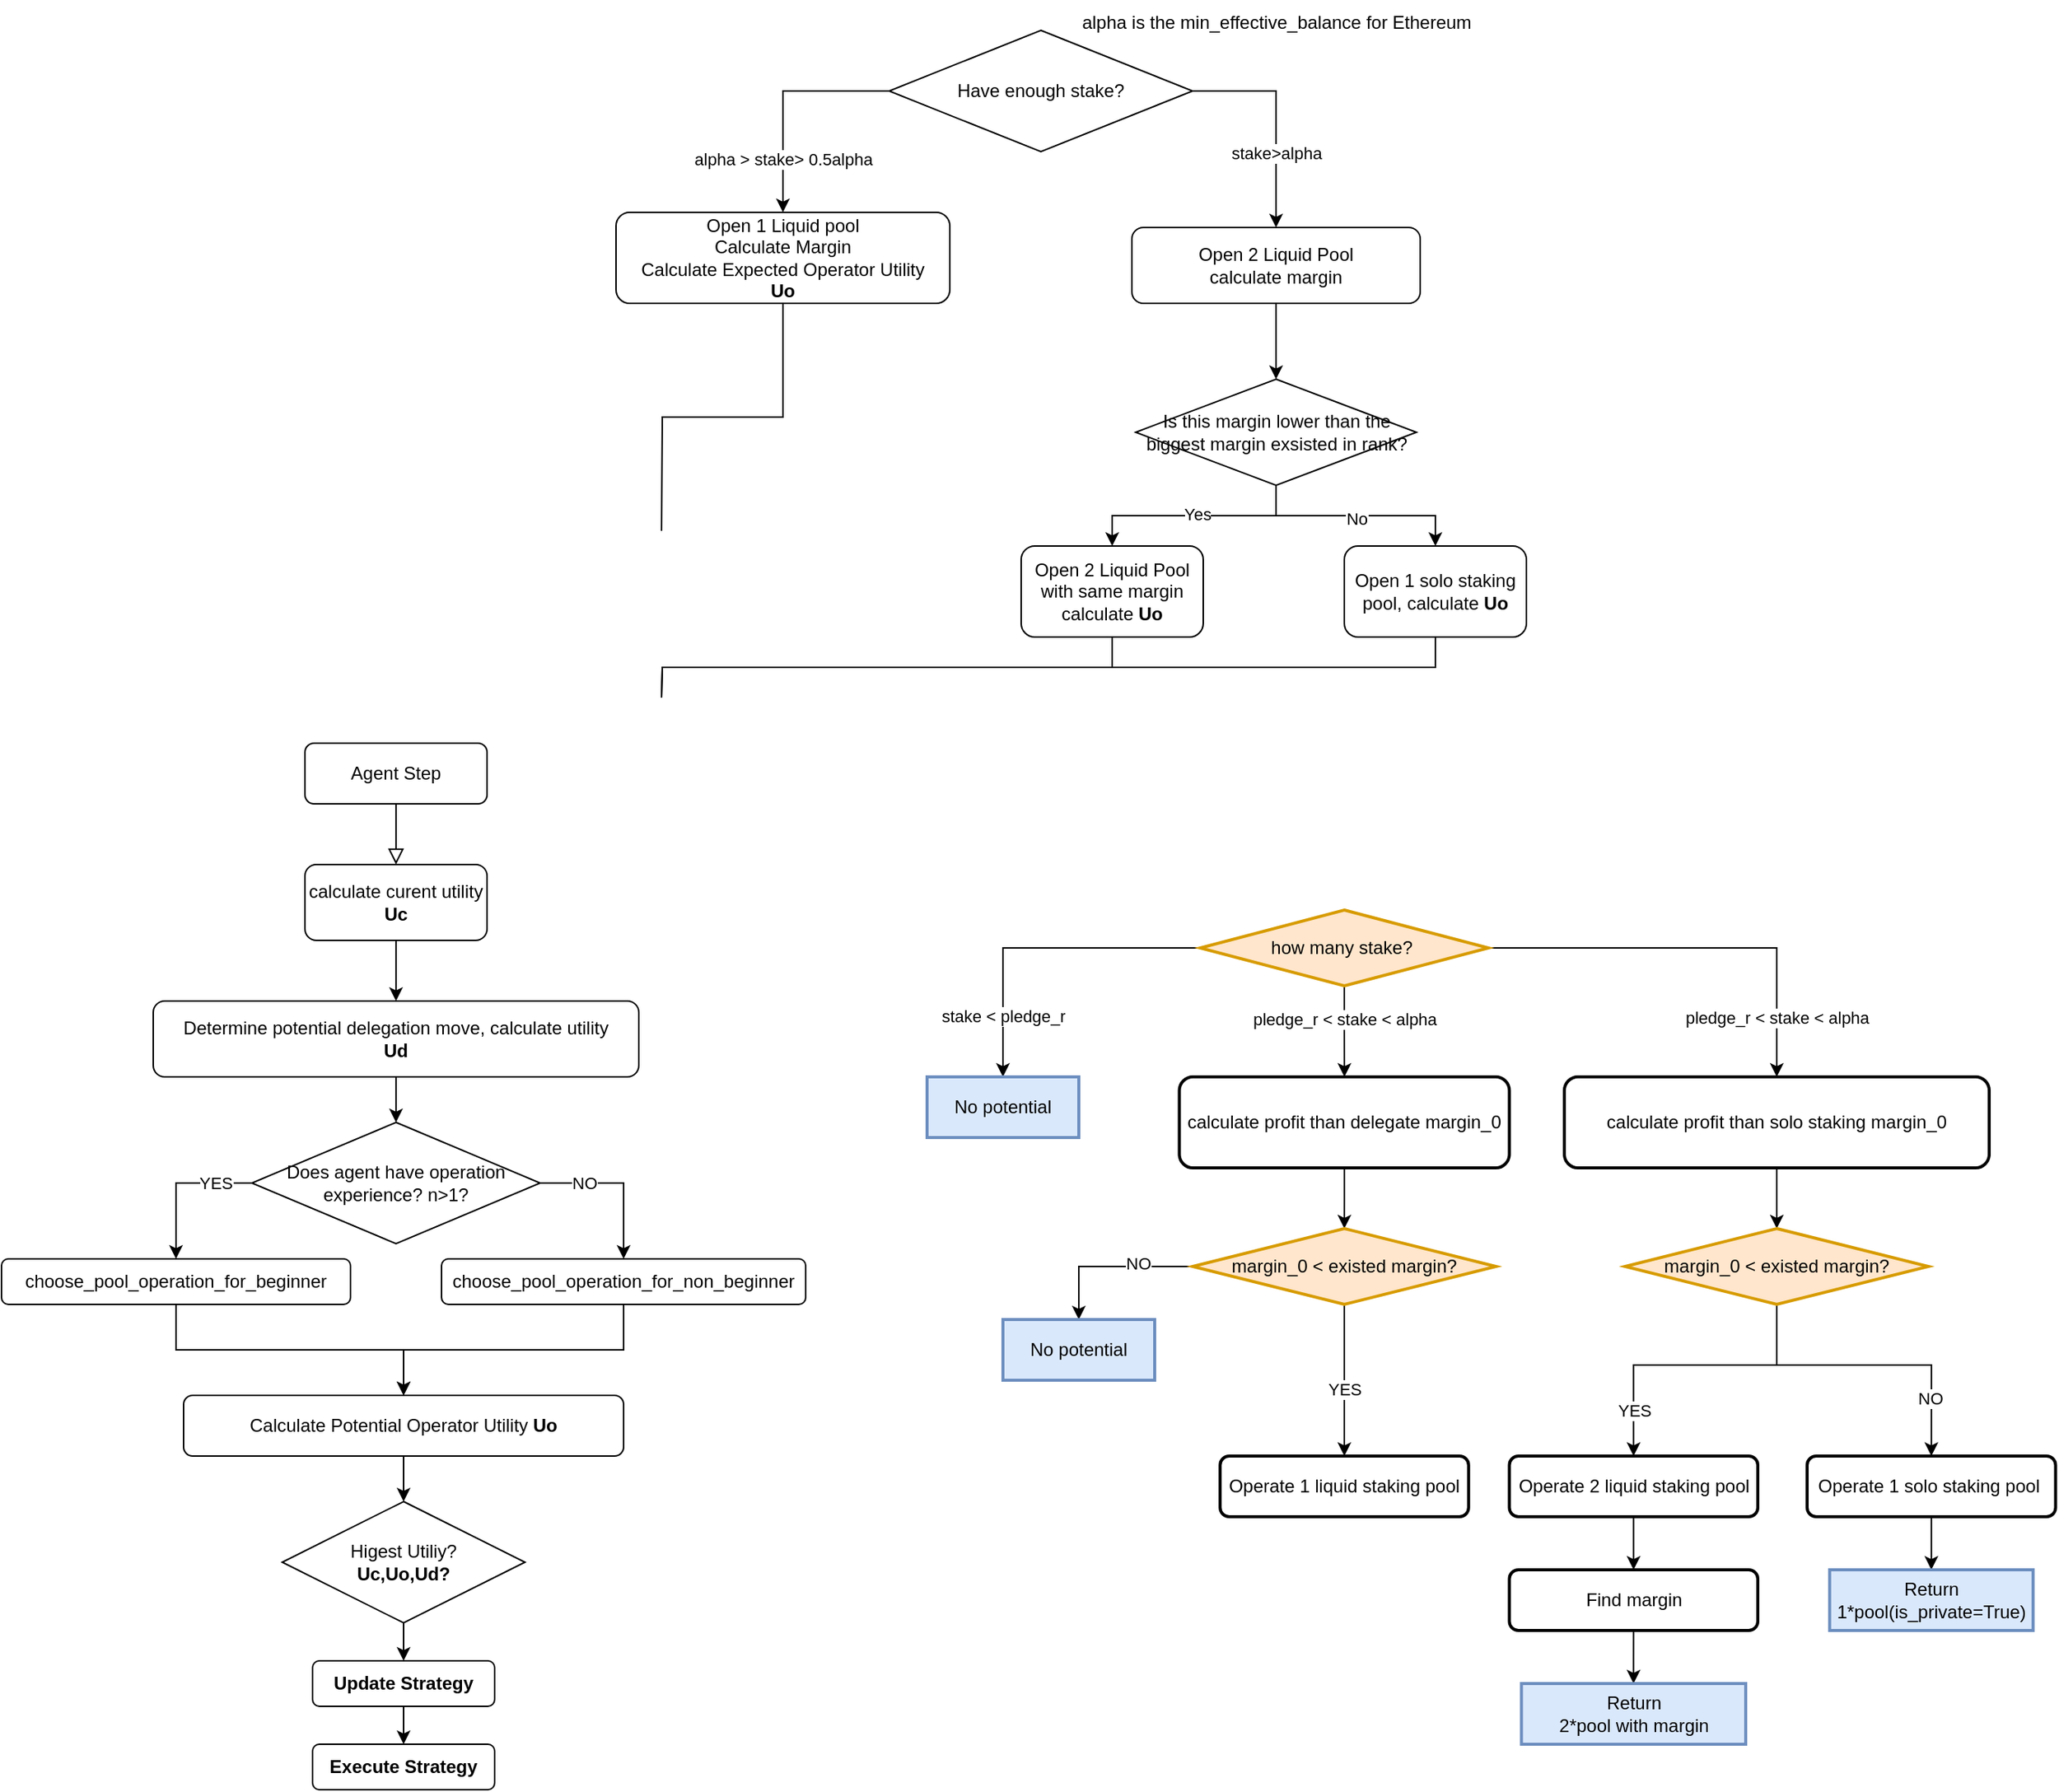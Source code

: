 <mxfile version="21.6.8" type="github">
  <diagram id="C5RBs43oDa-KdzZeNtuy" name="Page-1">
    <mxGraphModel dx="1306" dy="786" grid="1" gridSize="10" guides="1" tooltips="1" connect="1" arrows="1" fold="1" page="1" pageScale="1" pageWidth="3300" pageHeight="2339" math="0" shadow="0">
      <root>
        <mxCell id="WIyWlLk6GJQsqaUBKTNV-0" />
        <mxCell id="WIyWlLk6GJQsqaUBKTNV-1" parent="WIyWlLk6GJQsqaUBKTNV-0" />
        <mxCell id="WIyWlLk6GJQsqaUBKTNV-2" value="" style="rounded=0;html=1;jettySize=auto;orthogonalLoop=1;fontSize=11;endArrow=block;endFill=0;endSize=8;strokeWidth=1;shadow=0;labelBackgroundColor=none;edgeStyle=orthogonalEdgeStyle;entryX=0.5;entryY=0;entryDx=0;entryDy=0;" parent="WIyWlLk6GJQsqaUBKTNV-1" source="WIyWlLk6GJQsqaUBKTNV-3" target="a9UgPh2QfmWiCxSZH3iU-0" edge="1">
          <mxGeometry relative="1" as="geometry" />
        </mxCell>
        <mxCell id="WIyWlLk6GJQsqaUBKTNV-3" value="Agent Step" style="rounded=1;whiteSpace=wrap;html=1;fontSize=12;glass=0;strokeWidth=1;shadow=0;" parent="WIyWlLk6GJQsqaUBKTNV-1" vertex="1">
          <mxGeometry x="580" y="550" width="120" height="40" as="geometry" />
        </mxCell>
        <mxCell id="a9UgPh2QfmWiCxSZH3iU-2" style="edgeStyle=orthogonalEdgeStyle;rounded=0;orthogonalLoop=1;jettySize=auto;html=1;exitX=0.5;exitY=1;exitDx=0;exitDy=0;entryX=0.5;entryY=0;entryDx=0;entryDy=0;" parent="WIyWlLk6GJQsqaUBKTNV-1" source="a9UgPh2QfmWiCxSZH3iU-0" target="a9UgPh2QfmWiCxSZH3iU-1" edge="1">
          <mxGeometry relative="1" as="geometry" />
        </mxCell>
        <mxCell id="a9UgPh2QfmWiCxSZH3iU-0" value="calculate curent utility&lt;br&gt;&lt;b&gt;Uc&lt;/b&gt;" style="rounded=1;whiteSpace=wrap;html=1;" parent="WIyWlLk6GJQsqaUBKTNV-1" vertex="1">
          <mxGeometry x="580" y="630" width="120" height="50" as="geometry" />
        </mxCell>
        <mxCell id="a9UgPh2QfmWiCxSZH3iU-33" value="" style="edgeStyle=orthogonalEdgeStyle;rounded=0;orthogonalLoop=1;jettySize=auto;html=1;" parent="WIyWlLk6GJQsqaUBKTNV-1" source="a9UgPh2QfmWiCxSZH3iU-1" target="a9UgPh2QfmWiCxSZH3iU-4" edge="1">
          <mxGeometry relative="1" as="geometry" />
        </mxCell>
        <mxCell id="a9UgPh2QfmWiCxSZH3iU-1" value="Determine potential delegation move, calculate utility&lt;br&gt;&lt;b&gt;Ud&lt;/b&gt;" style="rounded=1;whiteSpace=wrap;html=1;" parent="WIyWlLk6GJQsqaUBKTNV-1" vertex="1">
          <mxGeometry x="480" y="720" width="320" height="50" as="geometry" />
        </mxCell>
        <mxCell id="UEYxBKMdJsBArP-yisD0-56" style="edgeStyle=orthogonalEdgeStyle;rounded=0;orthogonalLoop=1;jettySize=auto;html=1;exitX=0;exitY=0.5;exitDx=0;exitDy=0;entryX=0.5;entryY=0;entryDx=0;entryDy=0;" edge="1" parent="WIyWlLk6GJQsqaUBKTNV-1" source="a9UgPh2QfmWiCxSZH3iU-4" target="UEYxBKMdJsBArP-yisD0-52">
          <mxGeometry relative="1" as="geometry" />
        </mxCell>
        <mxCell id="UEYxBKMdJsBArP-yisD0-57" value="YES" style="edgeLabel;html=1;align=center;verticalAlign=middle;resizable=0;points=[];" vertex="1" connectable="0" parent="UEYxBKMdJsBArP-yisD0-56">
          <mxGeometry x="-0.053" y="-1" relative="1" as="geometry">
            <mxPoint x="23" y="1" as="offset" />
          </mxGeometry>
        </mxCell>
        <mxCell id="UEYxBKMdJsBArP-yisD0-59" style="edgeStyle=orthogonalEdgeStyle;rounded=0;orthogonalLoop=1;jettySize=auto;html=1;exitX=1;exitY=0.5;exitDx=0;exitDy=0;entryX=0.5;entryY=0;entryDx=0;entryDy=0;" edge="1" parent="WIyWlLk6GJQsqaUBKTNV-1" source="a9UgPh2QfmWiCxSZH3iU-4" target="UEYxBKMdJsBArP-yisD0-58">
          <mxGeometry relative="1" as="geometry" />
        </mxCell>
        <mxCell id="UEYxBKMdJsBArP-yisD0-60" value="NO" style="edgeLabel;html=1;align=center;verticalAlign=middle;resizable=0;points=[];" vertex="1" connectable="0" parent="UEYxBKMdJsBArP-yisD0-59">
          <mxGeometry x="-0.611" y="3" relative="1" as="geometry">
            <mxPoint x="8" y="3" as="offset" />
          </mxGeometry>
        </mxCell>
        <mxCell id="a9UgPh2QfmWiCxSZH3iU-4" value="Does agent have operation &lt;br&gt;experience? n&amp;gt;1?" style="rhombus;whiteSpace=wrap;html=1;" parent="WIyWlLk6GJQsqaUBKTNV-1" vertex="1">
          <mxGeometry x="545" y="800" width="190" height="80" as="geometry" />
        </mxCell>
        <mxCell id="a9UgPh2QfmWiCxSZH3iU-11" style="edgeStyle=orthogonalEdgeStyle;rounded=0;orthogonalLoop=1;jettySize=auto;html=1;entryX=0.5;entryY=0;entryDx=0;entryDy=0;" parent="WIyWlLk6GJQsqaUBKTNV-1" source="a9UgPh2QfmWiCxSZH3iU-5" target="a9UgPh2QfmWiCxSZH3iU-10" edge="1">
          <mxGeometry relative="1" as="geometry">
            <Array as="points">
              <mxPoint x="895" y="120" />
              <mxPoint x="895" y="200" />
            </Array>
          </mxGeometry>
        </mxCell>
        <mxCell id="a9UgPh2QfmWiCxSZH3iU-13" value="alpha &amp;gt; stake&amp;gt; 0.5alpha" style="edgeLabel;html=1;align=center;verticalAlign=middle;resizable=0;points=[];" parent="a9UgPh2QfmWiCxSZH3iU-11" vertex="1" connectable="0">
          <mxGeometry x="0.026" y="1" relative="1" as="geometry">
            <mxPoint x="-1" y="38" as="offset" />
          </mxGeometry>
        </mxCell>
        <mxCell id="a9UgPh2QfmWiCxSZH3iU-15" style="edgeStyle=orthogonalEdgeStyle;rounded=0;orthogonalLoop=1;jettySize=auto;html=1;exitX=1;exitY=0.5;exitDx=0;exitDy=0;" parent="WIyWlLk6GJQsqaUBKTNV-1" source="a9UgPh2QfmWiCxSZH3iU-5" target="a9UgPh2QfmWiCxSZH3iU-6" edge="1">
          <mxGeometry relative="1" as="geometry" />
        </mxCell>
        <mxCell id="a9UgPh2QfmWiCxSZH3iU-16" value="stake&amp;gt;alpha" style="edgeLabel;html=1;align=center;verticalAlign=middle;resizable=0;points=[];" parent="a9UgPh2QfmWiCxSZH3iU-15" vertex="1" connectable="0">
          <mxGeometry x="0.453" relative="1" as="geometry">
            <mxPoint y="-10" as="offset" />
          </mxGeometry>
        </mxCell>
        <mxCell id="a9UgPh2QfmWiCxSZH3iU-5" value="Have enough stake?" style="rhombus;whiteSpace=wrap;html=1;" parent="WIyWlLk6GJQsqaUBKTNV-1" vertex="1">
          <mxGeometry x="965" y="80" width="200" height="80" as="geometry" />
        </mxCell>
        <mxCell id="a9UgPh2QfmWiCxSZH3iU-25" value="" style="edgeStyle=orthogonalEdgeStyle;rounded=0;orthogonalLoop=1;jettySize=auto;html=1;" parent="WIyWlLk6GJQsqaUBKTNV-1" source="a9UgPh2QfmWiCxSZH3iU-6" target="a9UgPh2QfmWiCxSZH3iU-23" edge="1">
          <mxGeometry relative="1" as="geometry" />
        </mxCell>
        <mxCell id="a9UgPh2QfmWiCxSZH3iU-6" value="Open 2 Liquid Pool&lt;br&gt;calculate margin" style="rounded=1;whiteSpace=wrap;html=1;" parent="WIyWlLk6GJQsqaUBKTNV-1" vertex="1">
          <mxGeometry x="1125" y="210" width="190" height="50" as="geometry" />
        </mxCell>
        <mxCell id="a9UgPh2QfmWiCxSZH3iU-59" style="edgeStyle=orthogonalEdgeStyle;rounded=0;orthogonalLoop=1;jettySize=auto;html=1;exitX=0.5;exitY=1;exitDx=0;exitDy=0;endArrow=none;endFill=0;" parent="WIyWlLk6GJQsqaUBKTNV-1" source="a9UgPh2QfmWiCxSZH3iU-10" edge="1">
          <mxGeometry relative="1" as="geometry">
            <mxPoint x="815" y="410" as="targetPoint" />
          </mxGeometry>
        </mxCell>
        <mxCell id="a9UgPh2QfmWiCxSZH3iU-10" value="&lt;font style=&quot;font-size: 12px;&quot;&gt;&lt;font style=&quot;font-size: 12px;&quot;&gt;Open 1 Liquid pool&lt;br&gt;Calculate Margin&lt;br&gt;Calculate Expected Operator Utility &lt;br&gt;&lt;/font&gt;&lt;b&gt;Uo&lt;/b&gt;&lt;/font&gt;" style="rounded=1;whiteSpace=wrap;html=1;" parent="WIyWlLk6GJQsqaUBKTNV-1" vertex="1">
          <mxGeometry x="785" y="200" width="220" height="60" as="geometry" />
        </mxCell>
        <mxCell id="a9UgPh2QfmWiCxSZH3iU-28" value="" style="edgeStyle=orthogonalEdgeStyle;rounded=0;orthogonalLoop=1;jettySize=auto;html=1;" parent="WIyWlLk6GJQsqaUBKTNV-1" source="a9UgPh2QfmWiCxSZH3iU-23" target="a9UgPh2QfmWiCxSZH3iU-27" edge="1">
          <mxGeometry relative="1" as="geometry" />
        </mxCell>
        <mxCell id="a9UgPh2QfmWiCxSZH3iU-30" value="No" style="edgeLabel;html=1;align=center;verticalAlign=middle;resizable=0;points=[];" parent="a9UgPh2QfmWiCxSZH3iU-28" vertex="1" connectable="0">
          <mxGeometry x="0.001" y="-2" relative="1" as="geometry">
            <mxPoint as="offset" />
          </mxGeometry>
        </mxCell>
        <mxCell id="a9UgPh2QfmWiCxSZH3iU-29" style="edgeStyle=orthogonalEdgeStyle;rounded=0;orthogonalLoop=1;jettySize=auto;html=1;exitX=0.5;exitY=1;exitDx=0;exitDy=0;entryX=0.5;entryY=0;entryDx=0;entryDy=0;" parent="WIyWlLk6GJQsqaUBKTNV-1" source="a9UgPh2QfmWiCxSZH3iU-23" target="a9UgPh2QfmWiCxSZH3iU-26" edge="1">
          <mxGeometry relative="1" as="geometry" />
        </mxCell>
        <mxCell id="a9UgPh2QfmWiCxSZH3iU-31" value="Yes" style="edgeLabel;html=1;align=center;verticalAlign=middle;resizable=0;points=[];" parent="a9UgPh2QfmWiCxSZH3iU-29" vertex="1" connectable="0">
          <mxGeometry x="-0.018" y="-1" relative="1" as="geometry">
            <mxPoint as="offset" />
          </mxGeometry>
        </mxCell>
        <mxCell id="a9UgPh2QfmWiCxSZH3iU-23" value="Is this margin lower than the biggest margin exsisted in rank?" style="rhombus;whiteSpace=wrap;html=1;" parent="WIyWlLk6GJQsqaUBKTNV-1" vertex="1">
          <mxGeometry x="1127.5" y="310" width="185" height="70" as="geometry" />
        </mxCell>
        <mxCell id="a9UgPh2QfmWiCxSZH3iU-55" style="edgeStyle=orthogonalEdgeStyle;rounded=0;orthogonalLoop=1;jettySize=auto;html=1;exitX=0.5;exitY=1;exitDx=0;exitDy=0;horizontal=1;startArrow=none;startFill=0;endArrow=none;endFill=0;" parent="WIyWlLk6GJQsqaUBKTNV-1" source="a9UgPh2QfmWiCxSZH3iU-26" edge="1">
          <mxGeometry relative="1" as="geometry">
            <mxPoint x="815" y="520" as="targetPoint" />
          </mxGeometry>
        </mxCell>
        <mxCell id="a9UgPh2QfmWiCxSZH3iU-26" value="Open 2 Liquid Pool with same margin&lt;br&gt;calculate &lt;b&gt;Uo&lt;/b&gt;" style="rounded=1;whiteSpace=wrap;html=1;" parent="WIyWlLk6GJQsqaUBKTNV-1" vertex="1">
          <mxGeometry x="1052" y="420" width="120" height="60" as="geometry" />
        </mxCell>
        <mxCell id="a9UgPh2QfmWiCxSZH3iU-57" style="edgeStyle=orthogonalEdgeStyle;rounded=0;orthogonalLoop=1;jettySize=auto;html=1;exitX=0.5;exitY=1;exitDx=0;exitDy=0;endArrow=none;endFill=0;" parent="WIyWlLk6GJQsqaUBKTNV-1" source="a9UgPh2QfmWiCxSZH3iU-27" edge="1">
          <mxGeometry relative="1" as="geometry">
            <mxPoint x="815" y="520" as="targetPoint" />
          </mxGeometry>
        </mxCell>
        <mxCell id="a9UgPh2QfmWiCxSZH3iU-27" value="Open 1 solo staking pool, calculate &lt;b&gt;Uo&lt;/b&gt;" style="rounded=1;whiteSpace=wrap;html=1;" parent="WIyWlLk6GJQsqaUBKTNV-1" vertex="1">
          <mxGeometry x="1265" y="420" width="120" height="60" as="geometry" />
        </mxCell>
        <mxCell id="a9UgPh2QfmWiCxSZH3iU-38" style="edgeStyle=orthogonalEdgeStyle;rounded=0;orthogonalLoop=1;jettySize=auto;html=1;entryX=0.5;entryY=0;entryDx=0;entryDy=0;" parent="WIyWlLk6GJQsqaUBKTNV-1" edge="1">
          <mxGeometry relative="1" as="geometry">
            <mxPoint x="640" y="920" as="sourcePoint" />
            <mxPoint x="640" y="920" as="targetPoint" />
          </mxGeometry>
        </mxCell>
        <mxCell id="UEYxBKMdJsBArP-yisD0-64" style="edgeStyle=orthogonalEdgeStyle;rounded=0;orthogonalLoop=1;jettySize=auto;html=1;exitX=0.5;exitY=1;exitDx=0;exitDy=0;entryX=0.5;entryY=0;entryDx=0;entryDy=0;" edge="1" parent="WIyWlLk6GJQsqaUBKTNV-1" source="a9UgPh2QfmWiCxSZH3iU-46" target="a9UgPh2QfmWiCxSZH3iU-52">
          <mxGeometry relative="1" as="geometry" />
        </mxCell>
        <mxCell id="a9UgPh2QfmWiCxSZH3iU-46" value="Calculate Potential Operator Utility &lt;b&gt;Uo&lt;/b&gt;" style="rounded=1;whiteSpace=wrap;html=1;" parent="WIyWlLk6GJQsqaUBKTNV-1" vertex="1">
          <mxGeometry x="500" y="980" width="290" height="40" as="geometry" />
        </mxCell>
        <mxCell id="UEYxBKMdJsBArP-yisD0-65" style="edgeStyle=orthogonalEdgeStyle;rounded=0;orthogonalLoop=1;jettySize=auto;html=1;exitX=0.5;exitY=1;exitDx=0;exitDy=0;" edge="1" parent="WIyWlLk6GJQsqaUBKTNV-1" source="a9UgPh2QfmWiCxSZH3iU-52" target="a9UgPh2QfmWiCxSZH3iU-62">
          <mxGeometry relative="1" as="geometry" />
        </mxCell>
        <mxCell id="a9UgPh2QfmWiCxSZH3iU-52" value="Higest Utiliy?&lt;br&gt;&lt;b&gt;Uc,Uo,Ud?&lt;/b&gt;" style="rhombus;whiteSpace=wrap;html=1;" parent="WIyWlLk6GJQsqaUBKTNV-1" vertex="1">
          <mxGeometry x="565" y="1050" width="160" height="80" as="geometry" />
        </mxCell>
        <mxCell id="a9UgPh2QfmWiCxSZH3iU-60" value="alpha is the min_effective_balance for Ethereum" style="text;html=1;align=center;verticalAlign=middle;resizable=0;points=[];autosize=1;strokeColor=none;fillColor=none;" parent="WIyWlLk6GJQsqaUBKTNV-1" vertex="1">
          <mxGeometry x="1080" y="60" width="280" height="30" as="geometry" />
        </mxCell>
        <mxCell id="UEYxBKMdJsBArP-yisD0-67" style="edgeStyle=orthogonalEdgeStyle;rounded=0;orthogonalLoop=1;jettySize=auto;html=1;exitX=0.5;exitY=1;exitDx=0;exitDy=0;" edge="1" parent="WIyWlLk6GJQsqaUBKTNV-1" source="a9UgPh2QfmWiCxSZH3iU-62" target="UEYxBKMdJsBArP-yisD0-66">
          <mxGeometry relative="1" as="geometry" />
        </mxCell>
        <mxCell id="a9UgPh2QfmWiCxSZH3iU-62" value="&lt;b&gt;Update Strategy&lt;/b&gt;" style="rounded=1;whiteSpace=wrap;html=1;" parent="WIyWlLk6GJQsqaUBKTNV-1" vertex="1">
          <mxGeometry x="585" y="1155" width="120" height="30" as="geometry" />
        </mxCell>
        <mxCell id="UEYxBKMdJsBArP-yisD0-3" value="" style="edgeStyle=orthogonalEdgeStyle;rounded=0;orthogonalLoop=1;jettySize=auto;html=1;" edge="1" parent="WIyWlLk6GJQsqaUBKTNV-1" source="UEYxBKMdJsBArP-yisD0-1" target="UEYxBKMdJsBArP-yisD0-2">
          <mxGeometry relative="1" as="geometry" />
        </mxCell>
        <mxCell id="UEYxBKMdJsBArP-yisD0-6" value="stake &amp;lt; pledge_r" style="edgeLabel;html=1;align=center;verticalAlign=middle;resizable=0;points=[];" vertex="1" connectable="0" parent="UEYxBKMdJsBArP-yisD0-3">
          <mxGeometry x="0.623" relative="1" as="geometry">
            <mxPoint as="offset" />
          </mxGeometry>
        </mxCell>
        <mxCell id="UEYxBKMdJsBArP-yisD0-7" style="edgeStyle=orthogonalEdgeStyle;rounded=0;orthogonalLoop=1;jettySize=auto;html=1;exitX=0.5;exitY=1;exitDx=0;exitDy=0;exitPerimeter=0;" edge="1" parent="WIyWlLk6GJQsqaUBKTNV-1" source="UEYxBKMdJsBArP-yisD0-1" target="UEYxBKMdJsBArP-yisD0-4">
          <mxGeometry relative="1" as="geometry" />
        </mxCell>
        <mxCell id="UEYxBKMdJsBArP-yisD0-8" value="pledge_r &amp;lt; stake &amp;lt; alpha" style="edgeLabel;html=1;align=center;verticalAlign=middle;resizable=0;points=[];" vertex="1" connectable="0" parent="UEYxBKMdJsBArP-yisD0-7">
          <mxGeometry x="-0.286" relative="1" as="geometry">
            <mxPoint as="offset" />
          </mxGeometry>
        </mxCell>
        <mxCell id="UEYxBKMdJsBArP-yisD0-9" style="edgeStyle=orthogonalEdgeStyle;rounded=0;orthogonalLoop=1;jettySize=auto;html=1;exitX=1;exitY=0.5;exitDx=0;exitDy=0;exitPerimeter=0;entryX=0.5;entryY=0;entryDx=0;entryDy=0;" edge="1" parent="WIyWlLk6GJQsqaUBKTNV-1" source="UEYxBKMdJsBArP-yisD0-1" target="UEYxBKMdJsBArP-yisD0-5">
          <mxGeometry relative="1" as="geometry" />
        </mxCell>
        <mxCell id="UEYxBKMdJsBArP-yisD0-10" value="pledge_r &amp;lt; stake &amp;lt; alpha" style="edgeLabel;html=1;align=center;verticalAlign=middle;resizable=0;points=[];" vertex="1" connectable="0" parent="UEYxBKMdJsBArP-yisD0-9">
          <mxGeometry x="0.538" y="-3" relative="1" as="geometry">
            <mxPoint x="3" y="24" as="offset" />
          </mxGeometry>
        </mxCell>
        <mxCell id="UEYxBKMdJsBArP-yisD0-1" value="how many stake?&amp;nbsp;" style="strokeWidth=2;html=1;shape=mxgraph.flowchart.decision;whiteSpace=wrap;fillColor=#ffe6cc;strokeColor=#d79b00;" vertex="1" parent="WIyWlLk6GJQsqaUBKTNV-1">
          <mxGeometry x="1170" y="660" width="190" height="50" as="geometry" />
        </mxCell>
        <mxCell id="UEYxBKMdJsBArP-yisD0-2" value="No potential" style="whiteSpace=wrap;html=1;strokeWidth=2;fillColor=#dae8fc;strokeColor=#6c8ebf;" vertex="1" parent="WIyWlLk6GJQsqaUBKTNV-1">
          <mxGeometry x="990" y="770" width="100" height="40" as="geometry" />
        </mxCell>
        <mxCell id="UEYxBKMdJsBArP-yisD0-15" style="edgeStyle=orthogonalEdgeStyle;rounded=0;orthogonalLoop=1;jettySize=auto;html=1;" edge="1" parent="WIyWlLk6GJQsqaUBKTNV-1" source="UEYxBKMdJsBArP-yisD0-4" target="UEYxBKMdJsBArP-yisD0-12">
          <mxGeometry relative="1" as="geometry" />
        </mxCell>
        <mxCell id="UEYxBKMdJsBArP-yisD0-4" value="calculate profit than delegate margin_0" style="whiteSpace=wrap;html=1;strokeWidth=2;rounded=1;" vertex="1" parent="WIyWlLk6GJQsqaUBKTNV-1">
          <mxGeometry x="1156.25" y="770" width="217.5" height="60" as="geometry" />
        </mxCell>
        <mxCell id="UEYxBKMdJsBArP-yisD0-16" style="edgeStyle=orthogonalEdgeStyle;rounded=0;orthogonalLoop=1;jettySize=auto;html=1;entryX=0.5;entryY=0;entryDx=0;entryDy=0;entryPerimeter=0;" edge="1" parent="WIyWlLk6GJQsqaUBKTNV-1" source="UEYxBKMdJsBArP-yisD0-5" target="UEYxBKMdJsBArP-yisD0-14">
          <mxGeometry relative="1" as="geometry" />
        </mxCell>
        <mxCell id="UEYxBKMdJsBArP-yisD0-5" value="calculate profit than solo staking margin_0" style="whiteSpace=wrap;html=1;strokeWidth=2;rounded=1;" vertex="1" parent="WIyWlLk6GJQsqaUBKTNV-1">
          <mxGeometry x="1410" y="770" width="280" height="60" as="geometry" />
        </mxCell>
        <mxCell id="UEYxBKMdJsBArP-yisD0-19" style="edgeStyle=orthogonalEdgeStyle;rounded=0;orthogonalLoop=1;jettySize=auto;html=1;" edge="1" parent="WIyWlLk6GJQsqaUBKTNV-1" source="UEYxBKMdJsBArP-yisD0-12" target="UEYxBKMdJsBArP-yisD0-18">
          <mxGeometry relative="1" as="geometry" />
        </mxCell>
        <mxCell id="UEYxBKMdJsBArP-yisD0-21" value="NO" style="edgeLabel;html=1;align=center;verticalAlign=middle;resizable=0;points=[];" vertex="1" connectable="0" parent="UEYxBKMdJsBArP-yisD0-19">
          <mxGeometry x="-0.341" y="-2" relative="1" as="geometry">
            <mxPoint as="offset" />
          </mxGeometry>
        </mxCell>
        <mxCell id="UEYxBKMdJsBArP-yisD0-20" style="edgeStyle=orthogonalEdgeStyle;rounded=0;orthogonalLoop=1;jettySize=auto;html=1;" edge="1" parent="WIyWlLk6GJQsqaUBKTNV-1" source="UEYxBKMdJsBArP-yisD0-12" target="UEYxBKMdJsBArP-yisD0-17">
          <mxGeometry relative="1" as="geometry" />
        </mxCell>
        <mxCell id="UEYxBKMdJsBArP-yisD0-22" value="YES" style="edgeLabel;html=1;align=center;verticalAlign=middle;resizable=0;points=[];" vertex="1" connectable="0" parent="UEYxBKMdJsBArP-yisD0-20">
          <mxGeometry x="0.197" y="3" relative="1" as="geometry">
            <mxPoint x="-3" y="-4" as="offset" />
          </mxGeometry>
        </mxCell>
        <mxCell id="UEYxBKMdJsBArP-yisD0-12" value="margin_0 &amp;lt; existed margin?" style="strokeWidth=2;html=1;shape=mxgraph.flowchart.decision;whiteSpace=wrap;fillColor=#ffe6cc;strokeColor=#d79b00;" vertex="1" parent="WIyWlLk6GJQsqaUBKTNV-1">
          <mxGeometry x="1165" y="870" width="200" height="50" as="geometry" />
        </mxCell>
        <mxCell id="UEYxBKMdJsBArP-yisD0-24" style="edgeStyle=orthogonalEdgeStyle;rounded=0;orthogonalLoop=1;jettySize=auto;html=1;entryX=0.5;entryY=0;entryDx=0;entryDy=0;" edge="1" parent="WIyWlLk6GJQsqaUBKTNV-1" source="UEYxBKMdJsBArP-yisD0-14" target="UEYxBKMdJsBArP-yisD0-23">
          <mxGeometry relative="1" as="geometry">
            <Array as="points">
              <mxPoint x="1550" y="960" />
              <mxPoint x="1456" y="960" />
            </Array>
          </mxGeometry>
        </mxCell>
        <mxCell id="UEYxBKMdJsBArP-yisD0-25" value="YES" style="edgeLabel;html=1;align=center;verticalAlign=middle;resizable=0;points=[];" vertex="1" connectable="0" parent="UEYxBKMdJsBArP-yisD0-24">
          <mxGeometry x="-0.259" y="2" relative="1" as="geometry">
            <mxPoint x="-62" y="28" as="offset" />
          </mxGeometry>
        </mxCell>
        <mxCell id="UEYxBKMdJsBArP-yisD0-30" style="edgeStyle=orthogonalEdgeStyle;rounded=0;orthogonalLoop=1;jettySize=auto;html=1;exitX=0.5;exitY=1;exitDx=0;exitDy=0;exitPerimeter=0;entryX=0.5;entryY=0;entryDx=0;entryDy=0;" edge="1" parent="WIyWlLk6GJQsqaUBKTNV-1" source="UEYxBKMdJsBArP-yisD0-14" target="UEYxBKMdJsBArP-yisD0-27">
          <mxGeometry relative="1" as="geometry">
            <Array as="points">
              <mxPoint x="1550" y="960" />
              <mxPoint x="1652" y="960" />
            </Array>
          </mxGeometry>
        </mxCell>
        <mxCell id="UEYxBKMdJsBArP-yisD0-31" value="NO" style="edgeLabel;html=1;align=center;verticalAlign=middle;resizable=0;points=[];" vertex="1" connectable="0" parent="UEYxBKMdJsBArP-yisD0-30">
          <mxGeometry x="0.627" y="-1" relative="1" as="geometry">
            <mxPoint as="offset" />
          </mxGeometry>
        </mxCell>
        <mxCell id="UEYxBKMdJsBArP-yisD0-14" value="margin_0 &amp;lt; existed margin?" style="strokeWidth=2;html=1;shape=mxgraph.flowchart.decision;whiteSpace=wrap;fillColor=#ffe6cc;strokeColor=#d79b00;" vertex="1" parent="WIyWlLk6GJQsqaUBKTNV-1">
          <mxGeometry x="1450" y="870" width="200" height="50" as="geometry" />
        </mxCell>
        <mxCell id="UEYxBKMdJsBArP-yisD0-17" value="Operate 1 liquid staking pool" style="whiteSpace=wrap;html=1;strokeWidth=2;rounded=1;" vertex="1" parent="WIyWlLk6GJQsqaUBKTNV-1">
          <mxGeometry x="1183.13" y="1020" width="163.75" height="40" as="geometry" />
        </mxCell>
        <mxCell id="UEYxBKMdJsBArP-yisD0-18" value="No potential" style="whiteSpace=wrap;html=1;strokeWidth=2;rounded=0;fillColor=#dae8fc;strokeColor=#6c8ebf;" vertex="1" parent="WIyWlLk6GJQsqaUBKTNV-1">
          <mxGeometry x="1040" y="930" width="100" height="40" as="geometry" />
        </mxCell>
        <mxCell id="UEYxBKMdJsBArP-yisD0-37" style="edgeStyle=orthogonalEdgeStyle;rounded=0;orthogonalLoop=1;jettySize=auto;html=1;exitX=0.5;exitY=1;exitDx=0;exitDy=0;entryX=0.5;entryY=0;entryDx=0;entryDy=0;" edge="1" parent="WIyWlLk6GJQsqaUBKTNV-1" source="UEYxBKMdJsBArP-yisD0-23" target="UEYxBKMdJsBArP-yisD0-35">
          <mxGeometry relative="1" as="geometry" />
        </mxCell>
        <mxCell id="UEYxBKMdJsBArP-yisD0-23" value="Operate 2 liquid staking pool" style="whiteSpace=wrap;html=1;strokeWidth=2;rounded=1;" vertex="1" parent="WIyWlLk6GJQsqaUBKTNV-1">
          <mxGeometry x="1373.75" y="1020" width="163.75" height="40" as="geometry" />
        </mxCell>
        <mxCell id="UEYxBKMdJsBArP-yisD0-41" style="edgeStyle=orthogonalEdgeStyle;rounded=0;orthogonalLoop=1;jettySize=auto;html=1;exitX=0.5;exitY=1;exitDx=0;exitDy=0;entryX=0.5;entryY=0;entryDx=0;entryDy=0;" edge="1" parent="WIyWlLk6GJQsqaUBKTNV-1" source="UEYxBKMdJsBArP-yisD0-27" target="UEYxBKMdJsBArP-yisD0-40">
          <mxGeometry relative="1" as="geometry" />
        </mxCell>
        <mxCell id="UEYxBKMdJsBArP-yisD0-27" value="Operate 1 solo staking pool&amp;nbsp;" style="whiteSpace=wrap;html=1;strokeWidth=2;rounded=1;" vertex="1" parent="WIyWlLk6GJQsqaUBKTNV-1">
          <mxGeometry x="1570" y="1020" width="163.75" height="40" as="geometry" />
        </mxCell>
        <mxCell id="UEYxBKMdJsBArP-yisD0-42" style="edgeStyle=orthogonalEdgeStyle;rounded=0;orthogonalLoop=1;jettySize=auto;html=1;exitX=0.5;exitY=1;exitDx=0;exitDy=0;" edge="1" parent="WIyWlLk6GJQsqaUBKTNV-1" source="UEYxBKMdJsBArP-yisD0-35" target="UEYxBKMdJsBArP-yisD0-38">
          <mxGeometry relative="1" as="geometry" />
        </mxCell>
        <mxCell id="UEYxBKMdJsBArP-yisD0-35" value="Find margin" style="whiteSpace=wrap;html=1;strokeWidth=2;rounded=1;" vertex="1" parent="WIyWlLk6GJQsqaUBKTNV-1">
          <mxGeometry x="1373.75" y="1095" width="163.75" height="40" as="geometry" />
        </mxCell>
        <mxCell id="UEYxBKMdJsBArP-yisD0-38" value="Return&lt;br&gt;2*pool with margin" style="whiteSpace=wrap;html=1;strokeWidth=2;rounded=0;fillColor=#dae8fc;strokeColor=#6c8ebf;" vertex="1" parent="WIyWlLk6GJQsqaUBKTNV-1">
          <mxGeometry x="1381.72" y="1170" width="147.81" height="40" as="geometry" />
        </mxCell>
        <mxCell id="UEYxBKMdJsBArP-yisD0-40" value="Return&lt;br&gt;1*pool(is_private=True)" style="whiteSpace=wrap;html=1;strokeWidth=2;rounded=0;fillColor=#dae8fc;strokeColor=#6c8ebf;" vertex="1" parent="WIyWlLk6GJQsqaUBKTNV-1">
          <mxGeometry x="1584.84" y="1095" width="134.07" height="40" as="geometry" />
        </mxCell>
        <mxCell id="UEYxBKMdJsBArP-yisD0-61" style="edgeStyle=orthogonalEdgeStyle;rounded=0;orthogonalLoop=1;jettySize=auto;html=1;entryX=0.5;entryY=0;entryDx=0;entryDy=0;" edge="1" parent="WIyWlLk6GJQsqaUBKTNV-1" source="UEYxBKMdJsBArP-yisD0-52" target="a9UgPh2QfmWiCxSZH3iU-46">
          <mxGeometry relative="1" as="geometry" />
        </mxCell>
        <mxCell id="UEYxBKMdJsBArP-yisD0-52" value="choose_pool_operation_for_beginner" style="rounded=1;whiteSpace=wrap;html=1;align=center;" vertex="1" parent="WIyWlLk6GJQsqaUBKTNV-1">
          <mxGeometry x="380" y="890" width="230" height="30" as="geometry" />
        </mxCell>
        <mxCell id="UEYxBKMdJsBArP-yisD0-63" style="edgeStyle=orthogonalEdgeStyle;rounded=0;orthogonalLoop=1;jettySize=auto;html=1;exitX=0.5;exitY=1;exitDx=0;exitDy=0;entryX=0.5;entryY=0;entryDx=0;entryDy=0;" edge="1" parent="WIyWlLk6GJQsqaUBKTNV-1" source="UEYxBKMdJsBArP-yisD0-58" target="a9UgPh2QfmWiCxSZH3iU-46">
          <mxGeometry relative="1" as="geometry" />
        </mxCell>
        <mxCell id="UEYxBKMdJsBArP-yisD0-58" value="choose_pool_operation_for_non_beginner" style="rounded=1;whiteSpace=wrap;html=1;align=center;" vertex="1" parent="WIyWlLk6GJQsqaUBKTNV-1">
          <mxGeometry x="670" y="890" width="240" height="30" as="geometry" />
        </mxCell>
        <mxCell id="UEYxBKMdJsBArP-yisD0-66" value="&lt;b&gt;Execute Strategy&lt;/b&gt;" style="rounded=1;whiteSpace=wrap;html=1;" vertex="1" parent="WIyWlLk6GJQsqaUBKTNV-1">
          <mxGeometry x="585" y="1210" width="120" height="30" as="geometry" />
        </mxCell>
      </root>
    </mxGraphModel>
  </diagram>
</mxfile>
